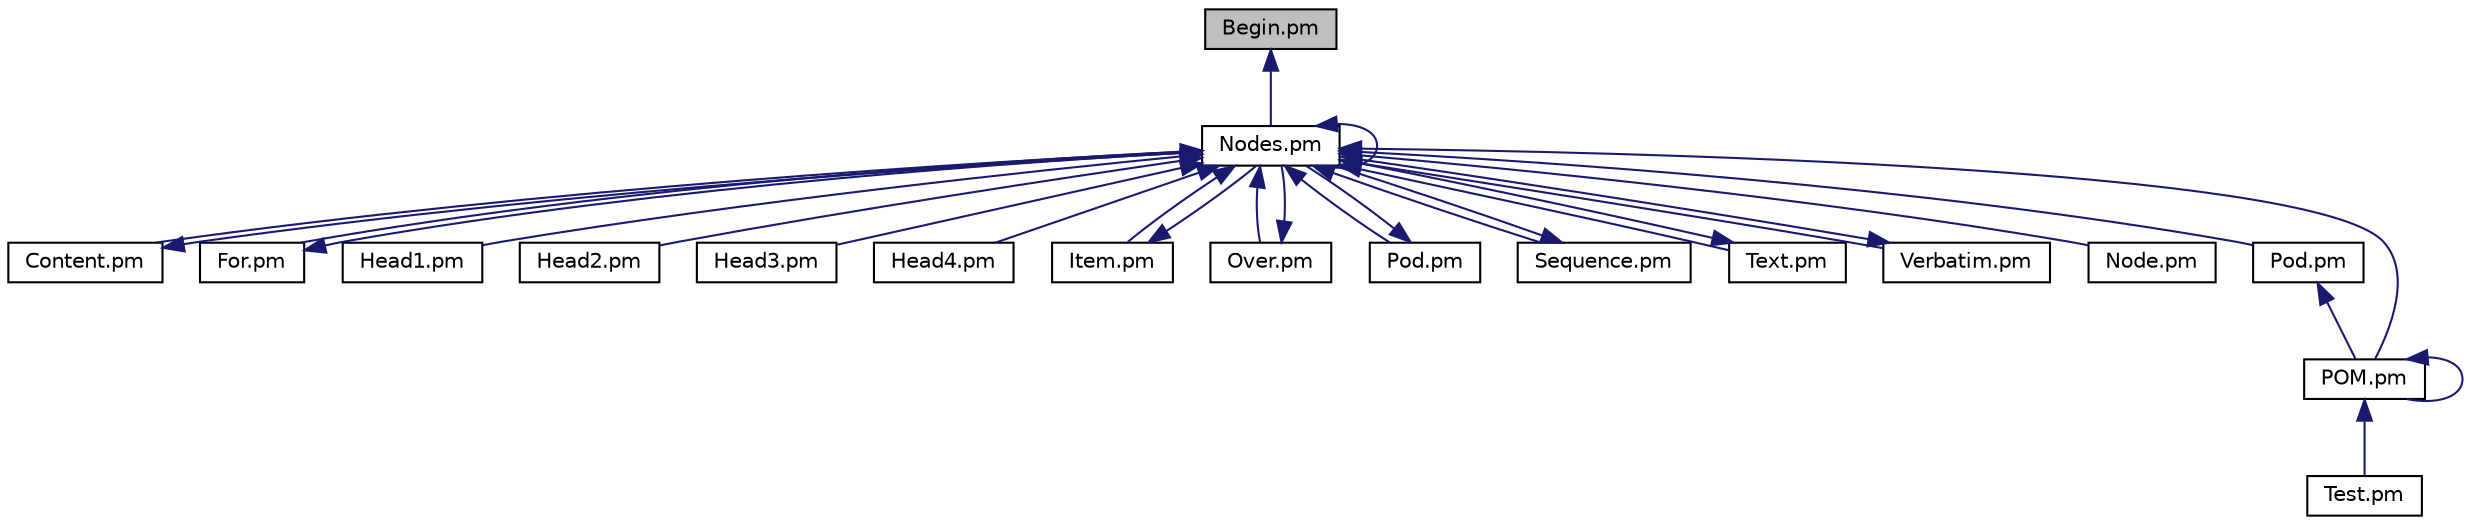 digraph "Begin.pm"
{
  edge [fontname="Helvetica",fontsize="10",labelfontname="Helvetica",labelfontsize="10"];
  node [fontname="Helvetica",fontsize="10",shape=record];
  Node1 [label="Begin.pm",height=0.2,width=0.4,color="black", fillcolor="grey75", style="filled" fontcolor="black"];
  Node1 -> Node2 [dir="back",color="midnightblue",fontsize="10",style="solid",fontname="Helvetica"];
  Node2 [label="Nodes.pm",height=0.2,width=0.4,color="black", fillcolor="white", style="filled",URL="$Nodes_8pm.html"];
  Node2 -> Node3 [dir="back",color="midnightblue",fontsize="10",style="solid",fontname="Helvetica"];
  Node3 [label="Content.pm",height=0.2,width=0.4,color="black", fillcolor="white", style="filled",URL="$Content_8pm.html"];
  Node3 -> Node2 [dir="back",color="midnightblue",fontsize="10",style="solid",fontname="Helvetica"];
  Node2 -> Node4 [dir="back",color="midnightblue",fontsize="10",style="solid",fontname="Helvetica"];
  Node4 [label="For.pm",height=0.2,width=0.4,color="black", fillcolor="white", style="filled",URL="$For_8pm.html"];
  Node4 -> Node2 [dir="back",color="midnightblue",fontsize="10",style="solid",fontname="Helvetica"];
  Node2 -> Node5 [dir="back",color="midnightblue",fontsize="10",style="solid",fontname="Helvetica"];
  Node5 [label="Head1.pm",height=0.2,width=0.4,color="black", fillcolor="white", style="filled",URL="$Head1_8pm.html"];
  Node2 -> Node6 [dir="back",color="midnightblue",fontsize="10",style="solid",fontname="Helvetica"];
  Node6 [label="Head2.pm",height=0.2,width=0.4,color="black", fillcolor="white", style="filled",URL="$Head2_8pm.html"];
  Node2 -> Node7 [dir="back",color="midnightblue",fontsize="10",style="solid",fontname="Helvetica"];
  Node7 [label="Head3.pm",height=0.2,width=0.4,color="black", fillcolor="white", style="filled",URL="$Head3_8pm.html"];
  Node2 -> Node8 [dir="back",color="midnightblue",fontsize="10",style="solid",fontname="Helvetica"];
  Node8 [label="Head4.pm",height=0.2,width=0.4,color="black", fillcolor="white", style="filled",URL="$Head4_8pm.html"];
  Node2 -> Node9 [dir="back",color="midnightblue",fontsize="10",style="solid",fontname="Helvetica"];
  Node9 [label="Item.pm",height=0.2,width=0.4,color="black", fillcolor="white", style="filled",URL="$Item_8pm.html"];
  Node9 -> Node2 [dir="back",color="midnightblue",fontsize="10",style="solid",fontname="Helvetica"];
  Node2 -> Node10 [dir="back",color="midnightblue",fontsize="10",style="solid",fontname="Helvetica"];
  Node10 [label="Over.pm",height=0.2,width=0.4,color="black", fillcolor="white", style="filled",URL="$Over_8pm.html"];
  Node10 -> Node2 [dir="back",color="midnightblue",fontsize="10",style="solid",fontname="Helvetica"];
  Node2 -> Node11 [dir="back",color="midnightblue",fontsize="10",style="solid",fontname="Helvetica"];
  Node11 [label="Pod.pm",height=0.2,width=0.4,color="black", fillcolor="white", style="filled",URL="$Node_2Pod_8pm.html"];
  Node11 -> Node2 [dir="back",color="midnightblue",fontsize="10",style="solid",fontname="Helvetica"];
  Node2 -> Node12 [dir="back",color="midnightblue",fontsize="10",style="solid",fontname="Helvetica"];
  Node12 [label="Sequence.pm",height=0.2,width=0.4,color="black", fillcolor="white", style="filled",URL="$Sequence_8pm.html"];
  Node12 -> Node2 [dir="back",color="midnightblue",fontsize="10",style="solid",fontname="Helvetica"];
  Node2 -> Node13 [dir="back",color="midnightblue",fontsize="10",style="solid",fontname="Helvetica"];
  Node13 [label="Text.pm",height=0.2,width=0.4,color="black", fillcolor="white", style="filled",URL="$Node_2Text_8pm.html"];
  Node13 -> Node2 [dir="back",color="midnightblue",fontsize="10",style="solid",fontname="Helvetica"];
  Node2 -> Node14 [dir="back",color="midnightblue",fontsize="10",style="solid",fontname="Helvetica"];
  Node14 [label="Verbatim.pm",height=0.2,width=0.4,color="black", fillcolor="white", style="filled",URL="$Verbatim_8pm.html"];
  Node14 -> Node2 [dir="back",color="midnightblue",fontsize="10",style="solid",fontname="Helvetica"];
  Node2 -> Node15 [dir="back",color="midnightblue",fontsize="10",style="solid",fontname="Helvetica"];
  Node15 [label="Node.pm",height=0.2,width=0.4,color="black", fillcolor="white", style="filled",URL="$Node_8pm.html"];
  Node2 -> Node2 [dir="back",color="midnightblue",fontsize="10",style="solid",fontname="Helvetica"];
  Node2 -> Node16 [dir="back",color="midnightblue",fontsize="10",style="solid",fontname="Helvetica"];
  Node16 [label="Pod.pm",height=0.2,width=0.4,color="black", fillcolor="white", style="filled",URL="$View_2Pod_8pm.html"];
  Node16 -> Node17 [dir="back",color="midnightblue",fontsize="10",style="solid",fontname="Helvetica"];
  Node17 [label="POM.pm",height=0.2,width=0.4,color="black", fillcolor="white", style="filled",URL="$POM_8pm.html"];
  Node17 -> Node18 [dir="back",color="midnightblue",fontsize="10",style="solid",fontname="Helvetica"];
  Node18 [label="Test.pm",height=0.2,width=0.4,color="black", fillcolor="white", style="filled",URL="$Test_8pm.html"];
  Node17 -> Node17 [dir="back",color="midnightblue",fontsize="10",style="solid",fontname="Helvetica"];
  Node2 -> Node17 [dir="back",color="midnightblue",fontsize="10",style="solid",fontname="Helvetica"];
}
